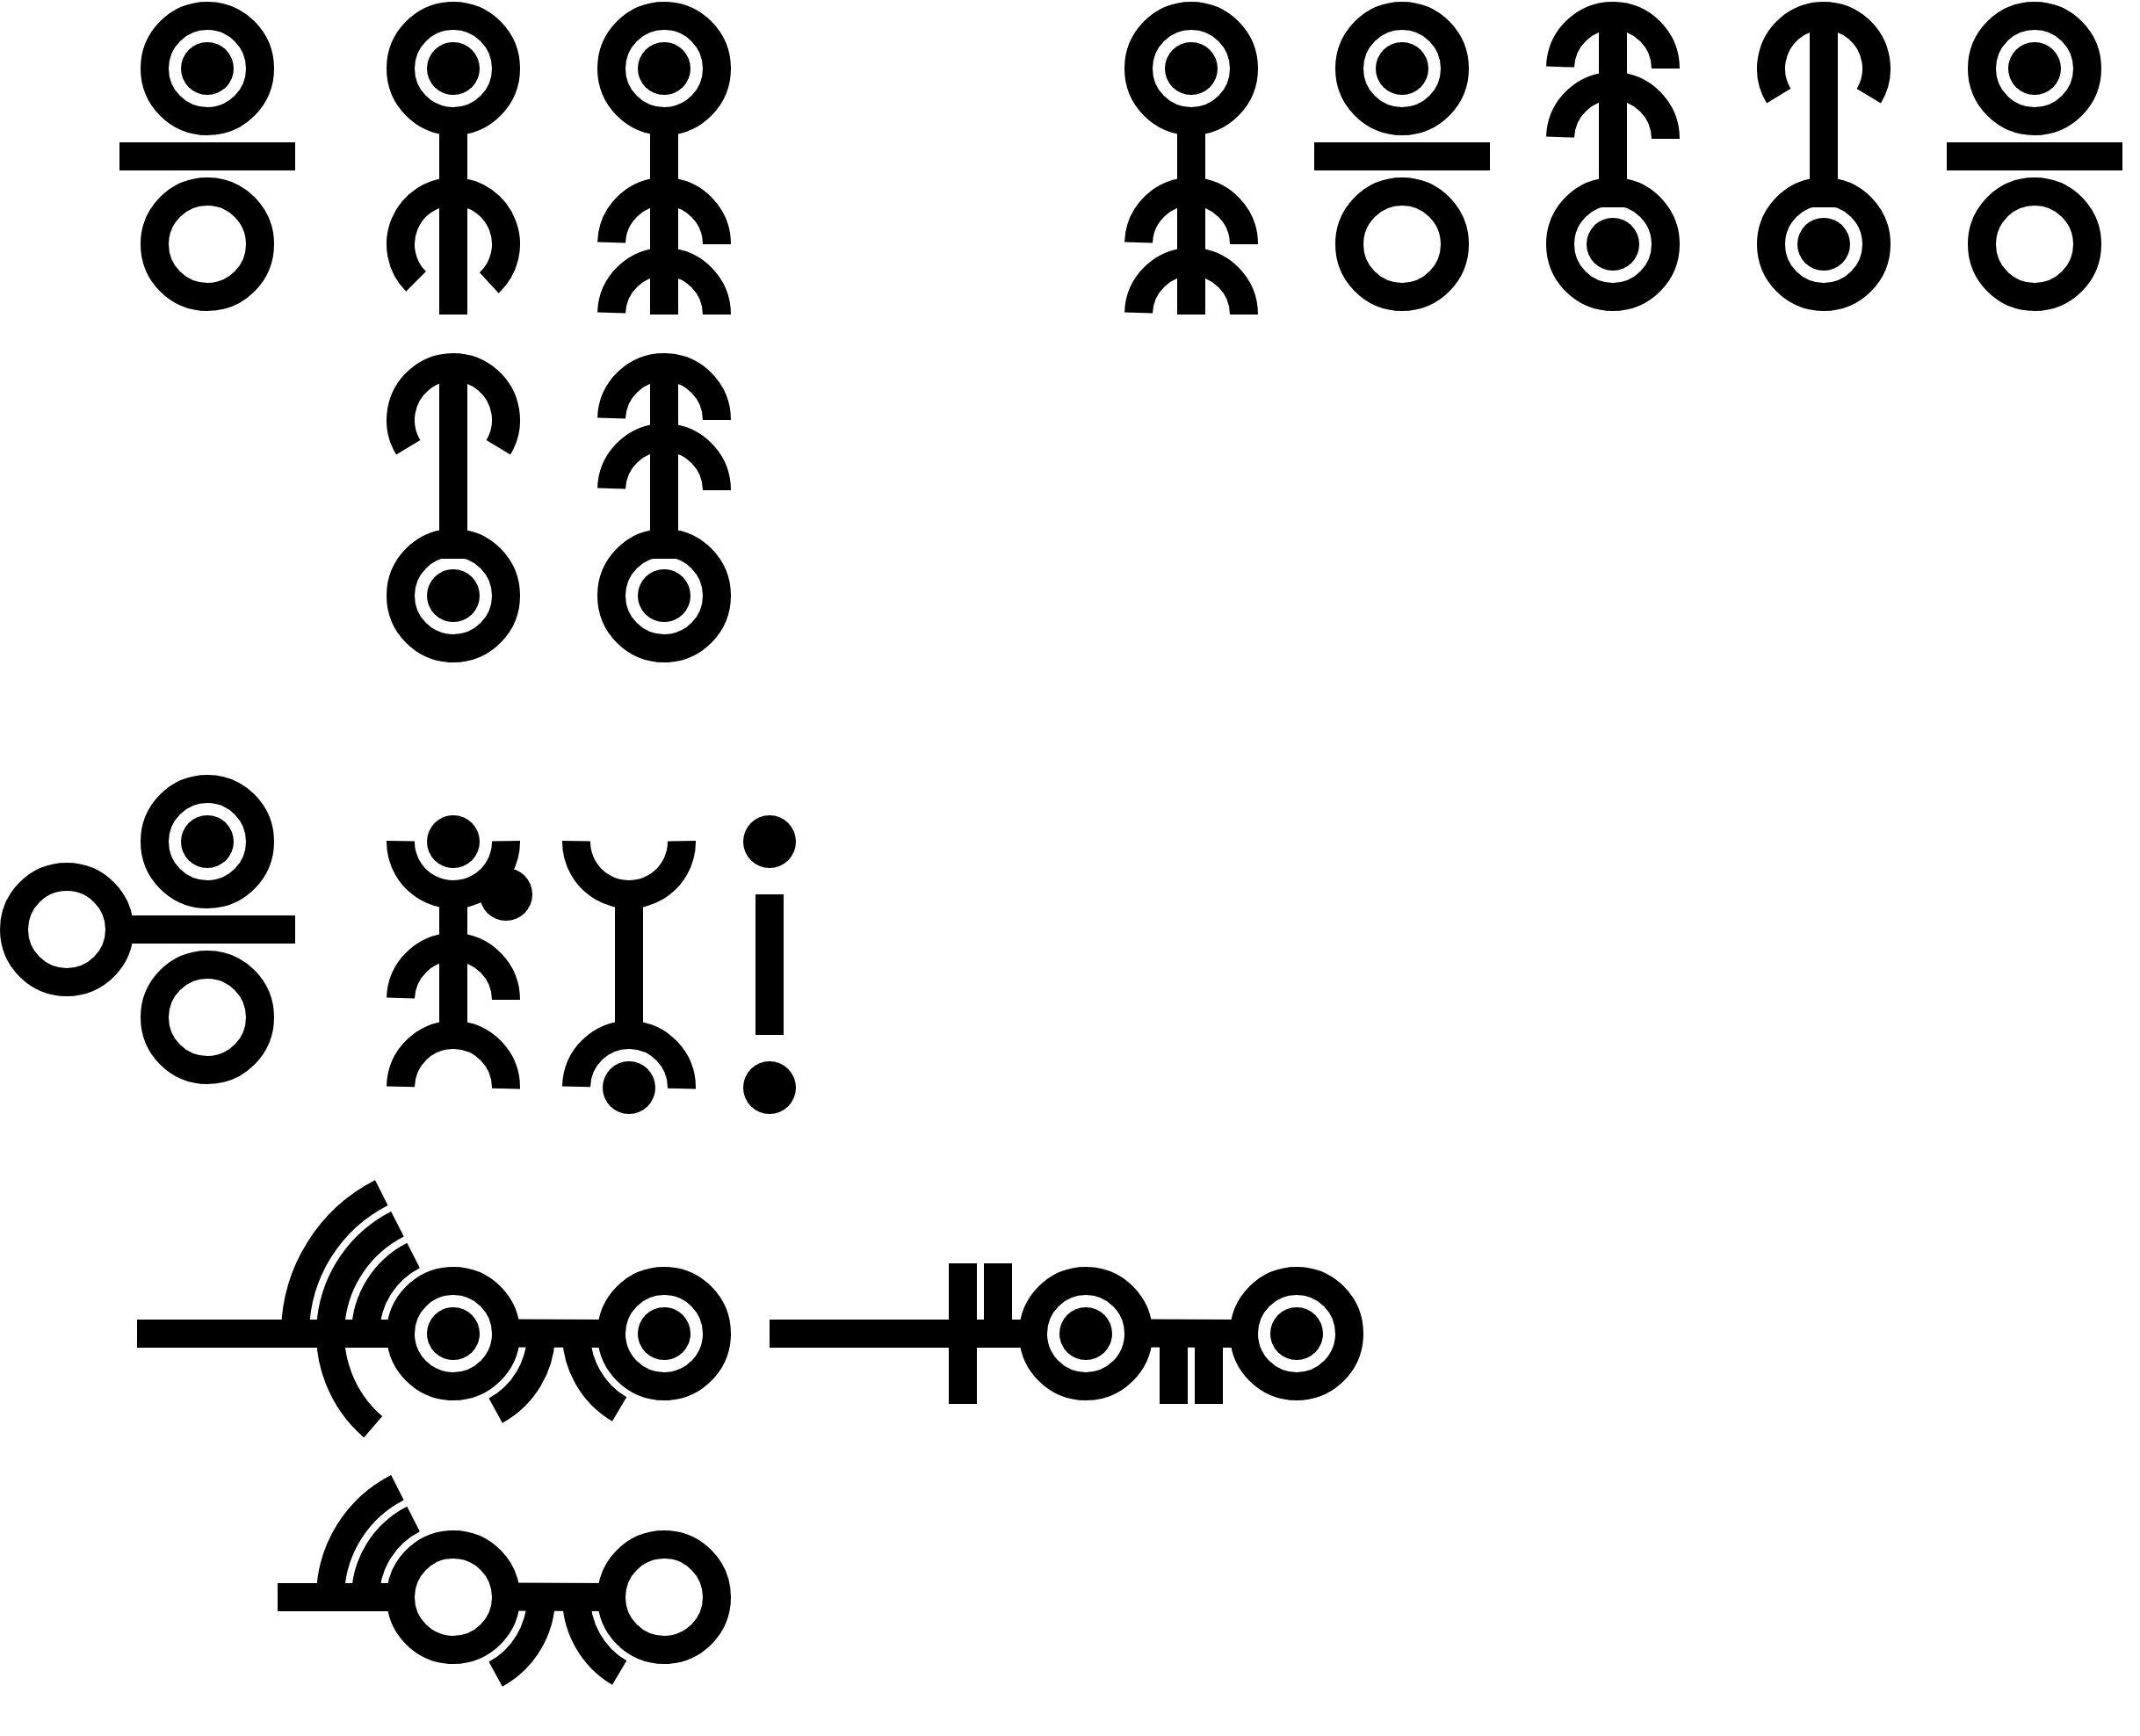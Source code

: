 <mxfile version="20.3.0" type="device"><diagram id="Q8AZ2sGIUglEmSKYdpak" name="Page-1"><mxGraphModel dx="395" dy="516" grid="1" gridSize="10" guides="1" tooltips="1" connect="1" arrows="1" fold="1" page="1" pageScale="1" pageWidth="1100" pageHeight="850" math="0" shadow="0"><root><mxCell id="0"/><mxCell id="1" parent="0"/><mxCell id="puftRLiTjnYUKR2iou3b-1" value="" style="ellipse;whiteSpace=wrap;html=1;aspect=fixed;fillColor=none;strokeWidth=16;connectable=0;" parent="1" vertex="1"><mxGeometry x="130" y="290" width="60" height="60" as="geometry"/></mxCell><mxCell id="puftRLiTjnYUKR2iou3b-2" value="" style="endArrow=none;html=1;rounded=0;strokeWidth=16;" parent="1" edge="1"><mxGeometry width="50" height="50" relative="1" as="geometry"><mxPoint x="210" y="370" as="sourcePoint"/><mxPoint x="110" y="370" as="targetPoint"/></mxGeometry></mxCell><mxCell id="puftRLiTjnYUKR2iou3b-3" value="" style="ellipse;whiteSpace=wrap;html=1;aspect=fixed;strokeWidth=16;fillColor=#000000;strokeColor=none;connectable=0;" parent="1" vertex="1"><mxGeometry x="145" y="305" width="30" height="30" as="geometry"/></mxCell><mxCell id="puftRLiTjnYUKR2iou3b-4" value="" style="ellipse;whiteSpace=wrap;html=1;aspect=fixed;fillColor=none;strokeWidth=16;connectable=0;" parent="1" vertex="1"><mxGeometry x="130" y="390" width="60" height="60" as="geometry"/></mxCell><mxCell id="puftRLiTjnYUKR2iou3b-9" value="" style="ellipse;whiteSpace=wrap;html=1;aspect=fixed;fillColor=none;strokeWidth=16;connectable=0;" parent="1" vertex="1"><mxGeometry x="270" y="290" width="60" height="60" as="geometry"/></mxCell><mxCell id="puftRLiTjnYUKR2iou3b-10" value="" style="endArrow=none;html=1;rounded=0;strokeWidth=16;" parent="1" edge="1"><mxGeometry width="50" height="50" relative="1" as="geometry"><mxPoint x="300" y="350" as="sourcePoint"/><mxPoint x="300" y="460" as="targetPoint"/></mxGeometry></mxCell><mxCell id="puftRLiTjnYUKR2iou3b-11" value="" style="ellipse;whiteSpace=wrap;html=1;aspect=fixed;strokeWidth=16;fillColor=#000000;strokeColor=none;connectable=0;" parent="1" vertex="1"><mxGeometry x="285" y="305" width="30" height="30" as="geometry"/></mxCell><mxCell id="puftRLiTjnYUKR2iou3b-13" value="" style="verticalLabelPosition=bottom;verticalAlign=top;html=1;shape=mxgraph.basic.arc;startAngle=0.625;endAngle=0.381;strokeWidth=16;fillColor=#000000;" parent="1" vertex="1"><mxGeometry x="270" y="390" width="60" height="60" as="geometry"/></mxCell><mxCell id="puftRLiTjnYUKR2iou3b-14" value="" style="ellipse;whiteSpace=wrap;html=1;aspect=fixed;fillColor=none;strokeWidth=16;connectable=0;" parent="1" vertex="1"><mxGeometry x="270" y="590" width="60" height="60" as="geometry"/></mxCell><mxCell id="puftRLiTjnYUKR2iou3b-15" value="" style="endArrow=none;html=1;rounded=0;strokeWidth=16;" parent="1" edge="1"><mxGeometry width="50" height="50" relative="1" as="geometry"><mxPoint x="300" y="489" as="sourcePoint"/><mxPoint x="300" y="599.0" as="targetPoint"/></mxGeometry></mxCell><mxCell id="puftRLiTjnYUKR2iou3b-16" value="" style="ellipse;whiteSpace=wrap;html=1;aspect=fixed;strokeWidth=16;fillColor=#000000;strokeColor=none;connectable=0;" parent="1" vertex="1"><mxGeometry x="285" y="605" width="30" height="30" as="geometry"/></mxCell><mxCell id="puftRLiTjnYUKR2iou3b-17" value="" style="verticalLabelPosition=bottom;verticalAlign=top;html=1;shape=mxgraph.basic.arc;startAngle=0.663;endAngle=0.337;strokeWidth=16;fillColor=#000000;" parent="1" vertex="1"><mxGeometry x="270" y="490" width="60" height="60" as="geometry"/></mxCell><mxCell id="puftRLiTjnYUKR2iou3b-18" value="" style="ellipse;whiteSpace=wrap;html=1;aspect=fixed;fillColor=none;strokeWidth=16;connectable=0;" parent="1" vertex="1"><mxGeometry x="390" y="290" width="60" height="60" as="geometry"/></mxCell><mxCell id="puftRLiTjnYUKR2iou3b-19" value="" style="endArrow=none;html=1;rounded=0;strokeWidth=16;" parent="1" edge="1"><mxGeometry width="50" height="50" relative="1" as="geometry"><mxPoint x="420" y="350" as="sourcePoint"/><mxPoint x="420" y="460" as="targetPoint"/></mxGeometry></mxCell><mxCell id="puftRLiTjnYUKR2iou3b-20" value="" style="ellipse;whiteSpace=wrap;html=1;aspect=fixed;strokeWidth=16;fillColor=#000000;strokeColor=none;connectable=0;" parent="1" vertex="1"><mxGeometry x="405" y="305" width="30" height="30" as="geometry"/></mxCell><mxCell id="puftRLiTjnYUKR2iou3b-21" value="" style="verticalLabelPosition=bottom;verticalAlign=top;html=1;shape=mxgraph.basic.arc;startAngle=0.755;endAngle=0.25;strokeWidth=16;fillColor=#000000;" parent="1" vertex="1"><mxGeometry x="390" y="390" width="60" height="60" as="geometry"/></mxCell><mxCell id="puftRLiTjnYUKR2iou3b-22" value="" style="verticalLabelPosition=bottom;verticalAlign=top;html=1;shape=mxgraph.basic.arc;startAngle=0.755;endAngle=0.25;strokeWidth=16;fillColor=#000000;" parent="1" vertex="1"><mxGeometry x="390" y="430" width="60" height="60" as="geometry"/></mxCell><mxCell id="puftRLiTjnYUKR2iou3b-31" value="" style="ellipse;whiteSpace=wrap;html=1;aspect=fixed;fillColor=none;strokeWidth=16;connectable=0;" parent="1" vertex="1"><mxGeometry x="390" y="590" width="60" height="60" as="geometry"/></mxCell><mxCell id="puftRLiTjnYUKR2iou3b-32" value="" style="endArrow=none;html=1;rounded=0;strokeWidth=16;" parent="1" edge="1"><mxGeometry width="50" height="50" relative="1" as="geometry"><mxPoint x="420" y="489" as="sourcePoint"/><mxPoint x="420" y="599.0" as="targetPoint"/></mxGeometry></mxCell><mxCell id="puftRLiTjnYUKR2iou3b-33" value="" style="ellipse;whiteSpace=wrap;html=1;aspect=fixed;strokeWidth=16;fillColor=#000000;strokeColor=none;connectable=0;" parent="1" vertex="1"><mxGeometry x="405" y="605" width="30" height="30" as="geometry"/></mxCell><mxCell id="puftRLiTjnYUKR2iou3b-35" value="" style="verticalLabelPosition=bottom;verticalAlign=top;html=1;shape=mxgraph.basic.arc;startAngle=0.755;endAngle=0.25;strokeWidth=16;fillColor=#000000;" parent="1" vertex="1"><mxGeometry x="390" y="490" width="60" height="60" as="geometry"/></mxCell><mxCell id="puftRLiTjnYUKR2iou3b-36" value="" style="verticalLabelPosition=bottom;verticalAlign=top;html=1;shape=mxgraph.basic.arc;startAngle=0.755;endAngle=0.25;strokeWidth=16;fillColor=#000000;" parent="1" vertex="1"><mxGeometry x="390" y="530" width="60" height="60" as="geometry"/></mxCell><mxCell id="oh88vhuzX6xgpIXKpUGP-1" value="" style="ellipse;whiteSpace=wrap;html=1;aspect=fixed;fillColor=none;strokeWidth=16;connectable=0;" parent="1" vertex="1"><mxGeometry x="690" y="290" width="60" height="60" as="geometry"/></mxCell><mxCell id="oh88vhuzX6xgpIXKpUGP-2" value="" style="endArrow=none;html=1;rounded=0;strokeWidth=16;" parent="1" edge="1"><mxGeometry width="50" height="50" relative="1" as="geometry"><mxPoint x="720" y="350" as="sourcePoint"/><mxPoint x="720" y="460" as="targetPoint"/></mxGeometry></mxCell><mxCell id="oh88vhuzX6xgpIXKpUGP-3" value="" style="ellipse;whiteSpace=wrap;html=1;aspect=fixed;strokeWidth=16;fillColor=#000000;strokeColor=none;connectable=0;" parent="1" vertex="1"><mxGeometry x="705" y="305" width="30" height="30" as="geometry"/></mxCell><mxCell id="oh88vhuzX6xgpIXKpUGP-4" value="" style="verticalLabelPosition=bottom;verticalAlign=top;html=1;shape=mxgraph.basic.arc;startAngle=0.755;endAngle=0.25;strokeWidth=16;fillColor=#000000;" parent="1" vertex="1"><mxGeometry x="690" y="390" width="60" height="60" as="geometry"/></mxCell><mxCell id="oh88vhuzX6xgpIXKpUGP-5" value="" style="verticalLabelPosition=bottom;verticalAlign=top;html=1;shape=mxgraph.basic.arc;startAngle=0.755;endAngle=0.25;strokeWidth=16;fillColor=#000000;" parent="1" vertex="1"><mxGeometry x="690" y="430" width="60" height="60" as="geometry"/></mxCell><mxCell id="oh88vhuzX6xgpIXKpUGP-6" value="" style="ellipse;whiteSpace=wrap;html=1;aspect=fixed;fillColor=none;strokeWidth=16;connectable=0;" parent="1" vertex="1"><mxGeometry x="810" y="290" width="60" height="60" as="geometry"/></mxCell><mxCell id="oh88vhuzX6xgpIXKpUGP-7" value="" style="endArrow=none;html=1;rounded=0;strokeWidth=16;" parent="1" edge="1"><mxGeometry width="50" height="50" relative="1" as="geometry"><mxPoint x="890" y="370" as="sourcePoint"/><mxPoint x="790" y="370" as="targetPoint"/></mxGeometry></mxCell><mxCell id="oh88vhuzX6xgpIXKpUGP-8" value="" style="ellipse;whiteSpace=wrap;html=1;aspect=fixed;strokeWidth=16;fillColor=#000000;strokeColor=none;connectable=0;" parent="1" vertex="1"><mxGeometry x="825" y="305" width="30" height="30" as="geometry"/></mxCell><mxCell id="oh88vhuzX6xgpIXKpUGP-9" value="" style="ellipse;whiteSpace=wrap;html=1;aspect=fixed;fillColor=none;strokeWidth=16;connectable=0;" parent="1" vertex="1"><mxGeometry x="810" y="390" width="60" height="60" as="geometry"/></mxCell><mxCell id="oh88vhuzX6xgpIXKpUGP-10" value="" style="ellipse;whiteSpace=wrap;html=1;aspect=fixed;fillColor=none;strokeWidth=16;connectable=0;" parent="1" vertex="1"><mxGeometry x="930" y="390" width="60" height="60" as="geometry"/></mxCell><mxCell id="oh88vhuzX6xgpIXKpUGP-11" value="" style="endArrow=none;html=1;rounded=0;strokeWidth=16;" parent="1" edge="1"><mxGeometry width="50" height="50" relative="1" as="geometry"><mxPoint x="960" y="289" as="sourcePoint"/><mxPoint x="960" y="399.0" as="targetPoint"/></mxGeometry></mxCell><mxCell id="oh88vhuzX6xgpIXKpUGP-12" value="" style="ellipse;whiteSpace=wrap;html=1;aspect=fixed;strokeWidth=16;fillColor=#000000;strokeColor=none;connectable=0;" parent="1" vertex="1"><mxGeometry x="945" y="405" width="30" height="30" as="geometry"/></mxCell><mxCell id="oh88vhuzX6xgpIXKpUGP-13" value="" style="verticalLabelPosition=bottom;verticalAlign=top;html=1;shape=mxgraph.basic.arc;startAngle=0.755;endAngle=0.25;strokeWidth=16;fillColor=#000000;" parent="1" vertex="1"><mxGeometry x="930" y="290" width="60" height="60" as="geometry"/></mxCell><mxCell id="oh88vhuzX6xgpIXKpUGP-14" value="" style="verticalLabelPosition=bottom;verticalAlign=top;html=1;shape=mxgraph.basic.arc;startAngle=0.755;endAngle=0.25;strokeWidth=16;fillColor=#000000;" parent="1" vertex="1"><mxGeometry x="930" y="330" width="60" height="60" as="geometry"/></mxCell><mxCell id="oh88vhuzX6xgpIXKpUGP-15" value="" style="ellipse;whiteSpace=wrap;html=1;aspect=fixed;fillColor=none;strokeWidth=16;connectable=0;" parent="1" vertex="1"><mxGeometry x="1050" y="390" width="60" height="60" as="geometry"/></mxCell><mxCell id="oh88vhuzX6xgpIXKpUGP-16" value="" style="endArrow=none;html=1;rounded=0;strokeWidth=16;" parent="1" edge="1"><mxGeometry width="50" height="50" relative="1" as="geometry"><mxPoint x="1080" y="289" as="sourcePoint"/><mxPoint x="1080" y="399.0" as="targetPoint"/></mxGeometry></mxCell><mxCell id="oh88vhuzX6xgpIXKpUGP-17" value="" style="ellipse;whiteSpace=wrap;html=1;aspect=fixed;strokeWidth=16;fillColor=#000000;strokeColor=none;connectable=0;" parent="1" vertex="1"><mxGeometry x="1065" y="405" width="30" height="30" as="geometry"/></mxCell><mxCell id="oh88vhuzX6xgpIXKpUGP-18" value="" style="verticalLabelPosition=bottom;verticalAlign=top;html=1;shape=mxgraph.basic.arc;startAngle=0.663;endAngle=0.337;strokeWidth=16;fillColor=#000000;" parent="1" vertex="1"><mxGeometry x="1050" y="290" width="60" height="60" as="geometry"/></mxCell><mxCell id="oh88vhuzX6xgpIXKpUGP-19" value="" style="ellipse;whiteSpace=wrap;html=1;aspect=fixed;fillColor=none;strokeWidth=16;connectable=0;" parent="1" vertex="1"><mxGeometry x="1170" y="290" width="60" height="60" as="geometry"/></mxCell><mxCell id="oh88vhuzX6xgpIXKpUGP-20" value="" style="endArrow=none;html=1;rounded=0;strokeWidth=16;" parent="1" edge="1"><mxGeometry width="50" height="50" relative="1" as="geometry"><mxPoint x="1250" y="370" as="sourcePoint"/><mxPoint x="1150" y="370" as="targetPoint"/></mxGeometry></mxCell><mxCell id="oh88vhuzX6xgpIXKpUGP-21" value="" style="ellipse;whiteSpace=wrap;html=1;aspect=fixed;strokeWidth=16;fillColor=#000000;strokeColor=none;connectable=0;" parent="1" vertex="1"><mxGeometry x="1185" y="305" width="30" height="30" as="geometry"/></mxCell><mxCell id="oh88vhuzX6xgpIXKpUGP-22" value="" style="ellipse;whiteSpace=wrap;html=1;aspect=fixed;fillColor=none;strokeWidth=16;connectable=0;" parent="1" vertex="1"><mxGeometry x="1170" y="390" width="60" height="60" as="geometry"/></mxCell><mxCell id="oh88vhuzX6xgpIXKpUGP-120" value="" style="ellipse;whiteSpace=wrap;html=1;aspect=fixed;fillColor=none;strokeWidth=16;connectable=0;" parent="1" vertex="1"><mxGeometry x="130" y="730" width="60" height="60" as="geometry"/></mxCell><mxCell id="oh88vhuzX6xgpIXKpUGP-121" value="" style="endArrow=none;html=1;rounded=0;strokeWidth=16;" parent="1" edge="1"><mxGeometry width="50" height="50" relative="1" as="geometry"><mxPoint x="210" y="810" as="sourcePoint"/><mxPoint x="110" y="810" as="targetPoint"/></mxGeometry></mxCell><mxCell id="oh88vhuzX6xgpIXKpUGP-122" value="" style="ellipse;whiteSpace=wrap;html=1;aspect=fixed;strokeWidth=16;fillColor=#000000;strokeColor=none;connectable=0;" parent="1" vertex="1"><mxGeometry x="145" y="745" width="30" height="30" as="geometry"/></mxCell><mxCell id="oh88vhuzX6xgpIXKpUGP-123" value="" style="ellipse;whiteSpace=wrap;html=1;aspect=fixed;fillColor=none;strokeWidth=16;connectable=0;" parent="1" vertex="1"><mxGeometry x="130" y="830" width="60" height="60" as="geometry"/></mxCell><mxCell id="oh88vhuzX6xgpIXKpUGP-125" value="" style="endArrow=none;html=1;rounded=0;strokeWidth=16;" parent="1" edge="1"><mxGeometry width="50" height="50" relative="1" as="geometry"><mxPoint x="300" y="790" as="sourcePoint"/><mxPoint x="300" y="870" as="targetPoint"/></mxGeometry></mxCell><mxCell id="oh88vhuzX6xgpIXKpUGP-126" value="" style="ellipse;whiteSpace=wrap;html=1;aspect=fixed;strokeWidth=16;fillColor=#000000;strokeColor=none;connectable=0;" parent="1" vertex="1"><mxGeometry x="285" y="745" width="30" height="30" as="geometry"/></mxCell><mxCell id="oh88vhuzX6xgpIXKpUGP-127" value="" style="verticalLabelPosition=bottom;verticalAlign=top;html=1;shape=mxgraph.basic.arc;startAngle=0.753;endAngle=0.253;strokeWidth=16;fillColor=#000000;connectable=0;" parent="1" vertex="1"><mxGeometry x="270" y="870" width="60" height="60" as="geometry"/></mxCell><mxCell id="oh88vhuzX6xgpIXKpUGP-136" value="" style="verticalLabelPosition=bottom;verticalAlign=top;html=1;shape=mxgraph.basic.arc;startAngle=0.755;endAngle=0.25;strokeWidth=16;fillColor=#000000;" parent="1" vertex="1"><mxGeometry x="270" y="820" width="60" height="60" as="geometry"/></mxCell><mxCell id="oh88vhuzX6xgpIXKpUGP-145" value="" style="ellipse;whiteSpace=wrap;html=1;aspect=fixed;fillColor=none;strokeWidth=16;connectable=0;" parent="1" vertex="1"><mxGeometry x="50" y="780" width="60" height="60" as="geometry"/></mxCell><mxCell id="oh88vhuzX6xgpIXKpUGP-146" value="" style="verticalLabelPosition=bottom;verticalAlign=top;html=1;shape=mxgraph.basic.arc;startAngle=0.248;endAngle=0.752;strokeWidth=16;fillColor=#000000;" parent="1" vertex="1"><mxGeometry x="270" y="730" width="60" height="60" as="geometry"/></mxCell><mxCell id="oh88vhuzX6xgpIXKpUGP-147" value="" style="endArrow=none;html=1;rounded=0;strokeWidth=16;" parent="1" edge="1"><mxGeometry width="50" height="50" relative="1" as="geometry"><mxPoint x="400" y="790" as="sourcePoint"/><mxPoint x="400" y="870" as="targetPoint"/></mxGeometry></mxCell><mxCell id="oh88vhuzX6xgpIXKpUGP-148" value="" style="ellipse;whiteSpace=wrap;html=1;aspect=fixed;strokeWidth=16;fillColor=#000000;strokeColor=none;connectable=0;" parent="1" vertex="1"><mxGeometry x="385" y="885" width="30" height="30" as="geometry"/></mxCell><mxCell id="oh88vhuzX6xgpIXKpUGP-150" value="" style="verticalLabelPosition=bottom;verticalAlign=top;html=1;shape=mxgraph.basic.arc;startAngle=0.248;endAngle=0.752;strokeWidth=16;fillColor=#000000;" parent="1" vertex="1"><mxGeometry x="370" y="730" width="60" height="60" as="geometry"/></mxCell><mxCell id="oh88vhuzX6xgpIXKpUGP-151" value="" style="verticalLabelPosition=bottom;verticalAlign=top;html=1;shape=mxgraph.basic.arc;startAngle=0.753;endAngle=0.253;strokeWidth=16;fillColor=#000000;connectable=0;" parent="1" vertex="1"><mxGeometry x="370" y="870" width="60" height="60" as="geometry"/></mxCell><mxCell id="oh88vhuzX6xgpIXKpUGP-152" value="" style="endArrow=none;html=1;rounded=0;strokeWidth=16;" parent="1" edge="1"><mxGeometry width="50" height="50" relative="1" as="geometry"><mxPoint x="480" y="790" as="sourcePoint"/><mxPoint x="480" y="870" as="targetPoint"/></mxGeometry></mxCell><mxCell id="oh88vhuzX6xgpIXKpUGP-153" value="" style="ellipse;whiteSpace=wrap;html=1;aspect=fixed;strokeWidth=16;fillColor=#000000;strokeColor=none;connectable=0;" parent="1" vertex="1"><mxGeometry x="465" y="745" width="30" height="30" as="geometry"/></mxCell><mxCell id="oh88vhuzX6xgpIXKpUGP-154" value="" style="ellipse;whiteSpace=wrap;html=1;aspect=fixed;strokeWidth=16;fillColor=#000000;strokeColor=none;connectable=0;" parent="1" vertex="1"><mxGeometry x="465" y="885" width="30" height="30" as="geometry"/></mxCell><mxCell id="oh88vhuzX6xgpIXKpUGP-155" value="" style="endArrow=none;html=1;rounded=0;strokeWidth=16;" parent="1" edge="1"><mxGeometry width="50" height="50" relative="1" as="geometry"><mxPoint x="270" y="1040" as="sourcePoint"/><mxPoint x="120" y="1040" as="targetPoint"/></mxGeometry></mxCell><mxCell id="oh88vhuzX6xgpIXKpUGP-159" value="" style="ellipse;whiteSpace=wrap;html=1;aspect=fixed;fillColor=none;strokeWidth=16;connectable=0;" parent="1" vertex="1"><mxGeometry x="270" y="1010" width="60" height="60" as="geometry"/></mxCell><mxCell id="oh88vhuzX6xgpIXKpUGP-160" value="" style="verticalLabelPosition=bottom;verticalAlign=top;html=1;shape=mxgraph.basic.arc;startAngle=0.753;endAngle=0.925;strokeWidth=16;fillColor=#000000;connectable=0;" parent="1" vertex="1"><mxGeometry x="250" y="990" width="100" height="100" as="geometry"/></mxCell><mxCell id="oh88vhuzX6xgpIXKpUGP-162" value="" style="ellipse;whiteSpace=wrap;html=1;aspect=fixed;strokeWidth=16;fillColor=#000000;strokeColor=none;connectable=0;" parent="1" vertex="1"><mxGeometry x="315" y="775" width="30" height="30" as="geometry"/></mxCell><mxCell id="oh88vhuzX6xgpIXKpUGP-164" value="" style="verticalLabelPosition=bottom;verticalAlign=top;html=1;shape=mxgraph.basic.arc;startAngle=0.613;endAngle=0.925;strokeWidth=16;fillColor=#000000;connectable=0;" parent="1" vertex="1"><mxGeometry x="230" y="970" width="140" height="140" as="geometry"/></mxCell><mxCell id="oh88vhuzX6xgpIXKpUGP-165" value="" style="endArrow=none;html=1;rounded=0;strokeWidth=16;" parent="1" edge="1"><mxGeometry width="50" height="50" relative="1" as="geometry"><mxPoint x="390" y="1040" as="sourcePoint"/><mxPoint x="330" y="1039.8" as="targetPoint"/></mxGeometry></mxCell><mxCell id="oh88vhuzX6xgpIXKpUGP-166" value="" style="verticalLabelPosition=bottom;verticalAlign=top;html=1;shape=mxgraph.basic.arc;startAngle=0.253;endAngle=0.42;strokeWidth=16;fillColor=#000000;connectable=0;" parent="1" vertex="1"><mxGeometry x="250" y="990" width="100" height="100" as="geometry"/></mxCell><mxCell id="oh88vhuzX6xgpIXKpUGP-167" value="" style="ellipse;whiteSpace=wrap;html=1;aspect=fixed;fillColor=none;strokeWidth=16;connectable=0;" parent="1" vertex="1"><mxGeometry x="390" y="1010" width="60" height="60" as="geometry"/></mxCell><mxCell id="oh88vhuzX6xgpIXKpUGP-168" value="" style="verticalLabelPosition=bottom;verticalAlign=top;html=1;shape=mxgraph.basic.arc;startAngle=0.585;endAngle=0.753;strokeWidth=16;fillColor=#000000;connectable=0;" parent="1" vertex="1"><mxGeometry x="370" y="990" width="100" height="100" as="geometry"/></mxCell><mxCell id="oh88vhuzX6xgpIXKpUGP-169" value="" style="ellipse;whiteSpace=wrap;html=1;aspect=fixed;strokeWidth=16;fillColor=#000000;strokeColor=none;connectable=0;" parent="1" vertex="1"><mxGeometry x="285" y="1025" width="30" height="30" as="geometry"/></mxCell><mxCell id="oh88vhuzX6xgpIXKpUGP-170" value="" style="ellipse;whiteSpace=wrap;html=1;aspect=fixed;strokeWidth=16;fillColor=#000000;strokeColor=none;connectable=0;" parent="1" vertex="1"><mxGeometry x="405" y="1025" width="30" height="30" as="geometry"/></mxCell><mxCell id="mwBIV4EU39a-n35C3uD_-1" value="" style="endArrow=none;html=1;rounded=0;strokeWidth=16;" parent="1" edge="1"><mxGeometry width="50" height="50" relative="1" as="geometry"><mxPoint x="270" y="1190" as="sourcePoint"/><mxPoint x="200" y="1190" as="targetPoint"/></mxGeometry></mxCell><mxCell id="mwBIV4EU39a-n35C3uD_-2" value="" style="ellipse;whiteSpace=wrap;html=1;aspect=fixed;fillColor=none;strokeWidth=16;connectable=0;" parent="1" vertex="1"><mxGeometry x="270" y="1160" width="60" height="60" as="geometry"/></mxCell><mxCell id="mwBIV4EU39a-n35C3uD_-3" value="" style="verticalLabelPosition=bottom;verticalAlign=top;html=1;shape=mxgraph.basic.arc;startAngle=0.753;endAngle=0.925;strokeWidth=16;fillColor=#000000;connectable=0;" parent="1" vertex="1"><mxGeometry x="250" y="1140" width="100" height="100" as="geometry"/></mxCell><mxCell id="mwBIV4EU39a-n35C3uD_-4" value="" style="verticalLabelPosition=bottom;verticalAlign=top;html=1;shape=mxgraph.basic.arc;startAngle=0.753;endAngle=0.925;strokeWidth=16;fillColor=#000000;connectable=0;" parent="1" vertex="1"><mxGeometry x="230" y="1120" width="140" height="140" as="geometry"/></mxCell><mxCell id="mwBIV4EU39a-n35C3uD_-5" value="" style="endArrow=none;html=1;rounded=0;strokeWidth=16;" parent="1" edge="1"><mxGeometry width="50" height="50" relative="1" as="geometry"><mxPoint x="390" y="1190" as="sourcePoint"/><mxPoint x="330" y="1189.8" as="targetPoint"/></mxGeometry></mxCell><mxCell id="mwBIV4EU39a-n35C3uD_-6" value="" style="verticalLabelPosition=bottom;verticalAlign=top;html=1;shape=mxgraph.basic.arc;startAngle=0.253;endAngle=0.42;strokeWidth=16;fillColor=#000000;connectable=0;" parent="1" vertex="1"><mxGeometry x="250" y="1140" width="100" height="100" as="geometry"/></mxCell><mxCell id="mwBIV4EU39a-n35C3uD_-7" value="" style="ellipse;whiteSpace=wrap;html=1;aspect=fixed;fillColor=none;strokeWidth=16;connectable=0;" parent="1" vertex="1"><mxGeometry x="390" y="1160" width="60" height="60" as="geometry"/></mxCell><mxCell id="mwBIV4EU39a-n35C3uD_-8" value="" style="verticalLabelPosition=bottom;verticalAlign=top;html=1;shape=mxgraph.basic.arc;startAngle=0.585;endAngle=0.753;strokeWidth=16;fillColor=#000000;connectable=0;" parent="1" vertex="1"><mxGeometry x="370" y="1140" width="100" height="100" as="geometry"/></mxCell><mxCell id="rtv7y71IldRIXBpHY3ey-1" value="" style="verticalLabelPosition=bottom;verticalAlign=top;html=1;shape=mxgraph.basic.arc;startAngle=0.753;endAngle=0.925;strokeWidth=16;fillColor=#000000;connectable=0;" vertex="1" parent="1"><mxGeometry x="210" y="950" width="180" height="180" as="geometry"/></mxCell><mxCell id="rtv7y71IldRIXBpHY3ey-2" value="" style="endArrow=none;html=1;rounded=0;strokeWidth=16;" edge="1" parent="1"><mxGeometry width="50" height="50" relative="1" as="geometry"><mxPoint x="630" y="1040" as="sourcePoint"/><mxPoint x="480" y="1040" as="targetPoint"/></mxGeometry></mxCell><mxCell id="rtv7y71IldRIXBpHY3ey-3" value="" style="ellipse;whiteSpace=wrap;html=1;aspect=fixed;fillColor=none;strokeWidth=16;connectable=0;" vertex="1" parent="1"><mxGeometry x="630" y="1010" width="60" height="60" as="geometry"/></mxCell><mxCell id="rtv7y71IldRIXBpHY3ey-6" value="" style="endArrow=none;html=1;rounded=0;strokeWidth=16;" edge="1" parent="1"><mxGeometry width="50" height="50" relative="1" as="geometry"><mxPoint x="750" y="1040" as="sourcePoint"/><mxPoint x="690" y="1039.8" as="targetPoint"/></mxGeometry></mxCell><mxCell id="rtv7y71IldRIXBpHY3ey-8" value="" style="ellipse;whiteSpace=wrap;html=1;aspect=fixed;fillColor=none;strokeWidth=16;connectable=0;" vertex="1" parent="1"><mxGeometry x="750" y="1010" width="60" height="60" as="geometry"/></mxCell><mxCell id="rtv7y71IldRIXBpHY3ey-10" value="" style="ellipse;whiteSpace=wrap;html=1;aspect=fixed;strokeWidth=16;fillColor=#000000;strokeColor=none;connectable=0;" vertex="1" parent="1"><mxGeometry x="645" y="1025" width="30" height="30" as="geometry"/></mxCell><mxCell id="rtv7y71IldRIXBpHY3ey-11" value="" style="ellipse;whiteSpace=wrap;html=1;aspect=fixed;strokeWidth=16;fillColor=#000000;strokeColor=none;connectable=0;" vertex="1" parent="1"><mxGeometry x="765" y="1025" width="30" height="30" as="geometry"/></mxCell><mxCell id="rtv7y71IldRIXBpHY3ey-12" value="" style="endArrow=none;html=1;rounded=0;strokeWidth=16;" edge="1" parent="1"><mxGeometry width="50" height="50" relative="1" as="geometry"><mxPoint x="710" y="1080" as="sourcePoint"/><mxPoint x="710" y="1040" as="targetPoint"/></mxGeometry></mxCell><mxCell id="rtv7y71IldRIXBpHY3ey-13" value="" style="endArrow=none;html=1;rounded=0;strokeWidth=16;" edge="1" parent="1"><mxGeometry width="50" height="50" relative="1" as="geometry"><mxPoint x="730" y="1080" as="sourcePoint"/><mxPoint x="730" y="1040" as="targetPoint"/></mxGeometry></mxCell><mxCell id="rtv7y71IldRIXBpHY3ey-14" value="" style="endArrow=none;html=1;rounded=0;strokeWidth=16;" edge="1" parent="1"><mxGeometry width="50" height="50" relative="1" as="geometry"><mxPoint x="610" y="1040" as="sourcePoint"/><mxPoint x="610" y="1000" as="targetPoint"/></mxGeometry></mxCell><mxCell id="rtv7y71IldRIXBpHY3ey-15" value="" style="endArrow=none;html=1;rounded=0;strokeWidth=16;" edge="1" parent="1"><mxGeometry width="50" height="50" relative="1" as="geometry"><mxPoint x="590" y="1080" as="sourcePoint"/><mxPoint x="590" y="1000" as="targetPoint"/></mxGeometry></mxCell></root></mxGraphModel></diagram></mxfile>